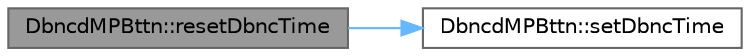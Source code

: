 digraph "DbncdMPBttn::resetDbncTime"
{
 // LATEX_PDF_SIZE
  bgcolor="transparent";
  edge [fontname=Helvetica,fontsize=10,labelfontname=Helvetica,labelfontsize=10];
  node [fontname=Helvetica,fontsize=10,shape=box,height=0.2,width=0.4];
  rankdir="LR";
  Node1 [id="Node000001",label="DbncdMPBttn::resetDbncTime",height=0.2,width=0.4,color="gray40", fillcolor="grey60", style="filled", fontcolor="black",tooltip="Resets the debounce process time of the object to the value used at instantiation."];
  Node1 -> Node2 [id="edge1_Node000001_Node000002",color="steelblue1",style="solid",tooltip=" "];
  Node2 [id="Node000002",label="DbncdMPBttn::setDbncTime",height=0.2,width=0.4,color="grey40", fillcolor="white", style="filled",URL="$class_dbncd_m_p_bttn.html#afa8a94396ee3fe8f9cc41c8ea9d8b8d3",tooltip="Sets the debounce process time."];
}
